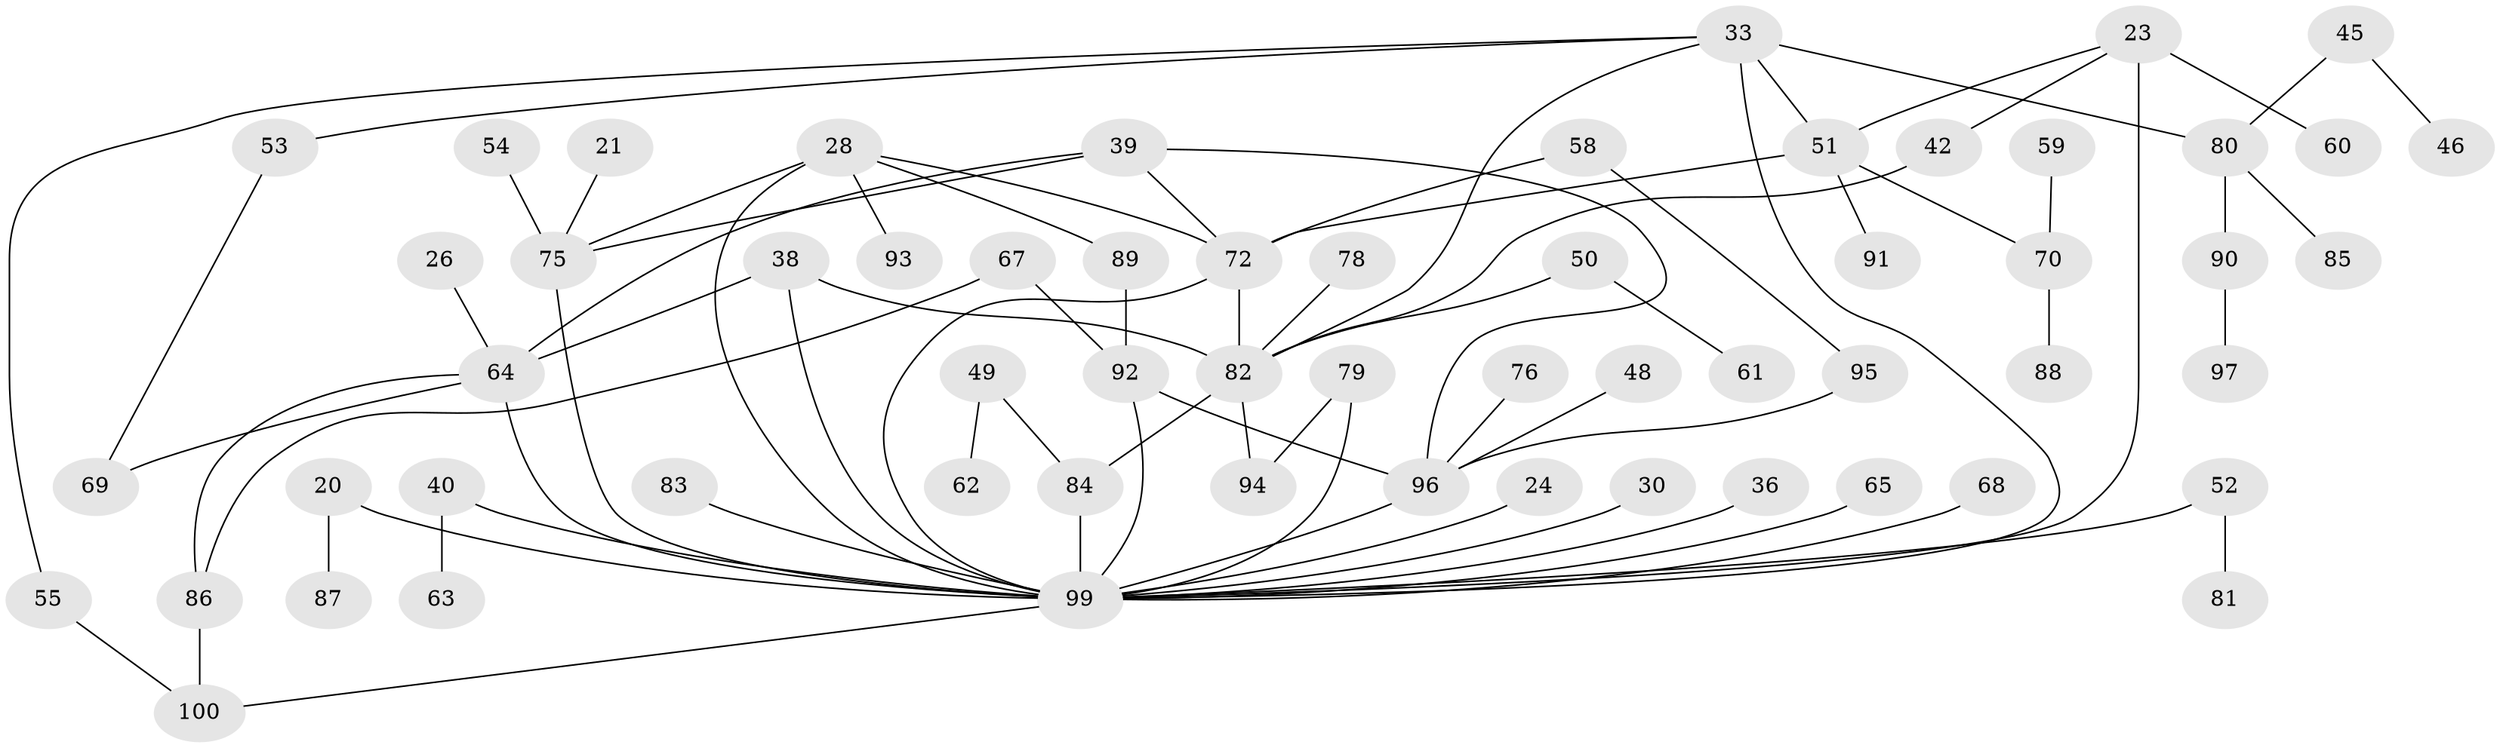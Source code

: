 // original degree distribution, {6: 0.1, 7: 0.02, 3: 0.19, 4: 0.1, 5: 0.08, 2: 0.24, 1: 0.27}
// Generated by graph-tools (version 1.1) at 2025/45/03/04/25 21:45:46]
// undirected, 60 vertices, 79 edges
graph export_dot {
graph [start="1"]
  node [color=gray90,style=filled];
  20;
  21;
  23 [super="+14"];
  24;
  26;
  28;
  30;
  33 [super="+3"];
  36;
  38 [super="+11"];
  39 [super="+34"];
  40;
  42;
  45;
  46;
  48;
  49;
  50 [super="+16+19"];
  51 [super="+9"];
  52;
  53;
  54;
  55;
  58;
  59;
  60;
  61;
  62;
  63;
  64 [super="+7"];
  65;
  67;
  68;
  69;
  70 [super="+57"];
  72 [super="+31"];
  75 [super="+5+71"];
  76;
  78;
  79;
  80 [super="+43"];
  81;
  82 [super="+15+73"];
  83;
  84 [super="+44"];
  85;
  86;
  87;
  88;
  89;
  90;
  91;
  92 [super="+29+13"];
  93;
  94;
  95;
  96 [super="+74"];
  97;
  99 [super="+47+77"];
  100 [super="+98"];
  20 -- 87;
  20 -- 99 [weight=3];
  21 -- 75;
  23 -- 51 [weight=2];
  23 -- 42;
  23 -- 60;
  23 -- 99 [weight=4];
  24 -- 99;
  26 -- 64 [weight=2];
  28 -- 89;
  28 -- 93;
  28 -- 75 [weight=2];
  28 -- 72;
  28 -- 99;
  30 -- 99;
  33 -- 53;
  33 -- 80 [weight=2];
  33 -- 55;
  33 -- 82;
  33 -- 51;
  33 -- 99;
  36 -- 99;
  38 -- 64 [weight=2];
  38 -- 82;
  38 -- 99;
  39 -- 64;
  39 -- 96;
  39 -- 72;
  39 -- 75;
  40 -- 63;
  40 -- 99;
  42 -- 82;
  45 -- 46;
  45 -- 80;
  48 -- 96;
  49 -- 62;
  49 -- 84;
  50 -- 82;
  50 -- 61;
  51 -- 91;
  51 -- 72;
  51 -- 70;
  52 -- 81;
  52 -- 99;
  53 -- 69;
  54 -- 75;
  55 -- 100;
  58 -- 95;
  58 -- 72;
  59 -- 70;
  64 -- 86;
  64 -- 69;
  64 -- 99 [weight=3];
  65 -- 99;
  67 -- 86;
  67 -- 92;
  68 -- 99;
  70 -- 88;
  72 -- 99 [weight=4];
  72 -- 82 [weight=2];
  75 -- 99 [weight=2];
  76 -- 96;
  78 -- 82;
  79 -- 94;
  79 -- 99;
  80 -- 90;
  80 -- 85;
  82 -- 94;
  82 -- 84;
  83 -- 99;
  84 -- 99 [weight=3];
  86 -- 100 [weight=2];
  89 -- 92;
  90 -- 97;
  92 -- 99;
  92 -- 96 [weight=2];
  95 -- 96;
  96 -- 99 [weight=4];
  99 -- 100;
}
